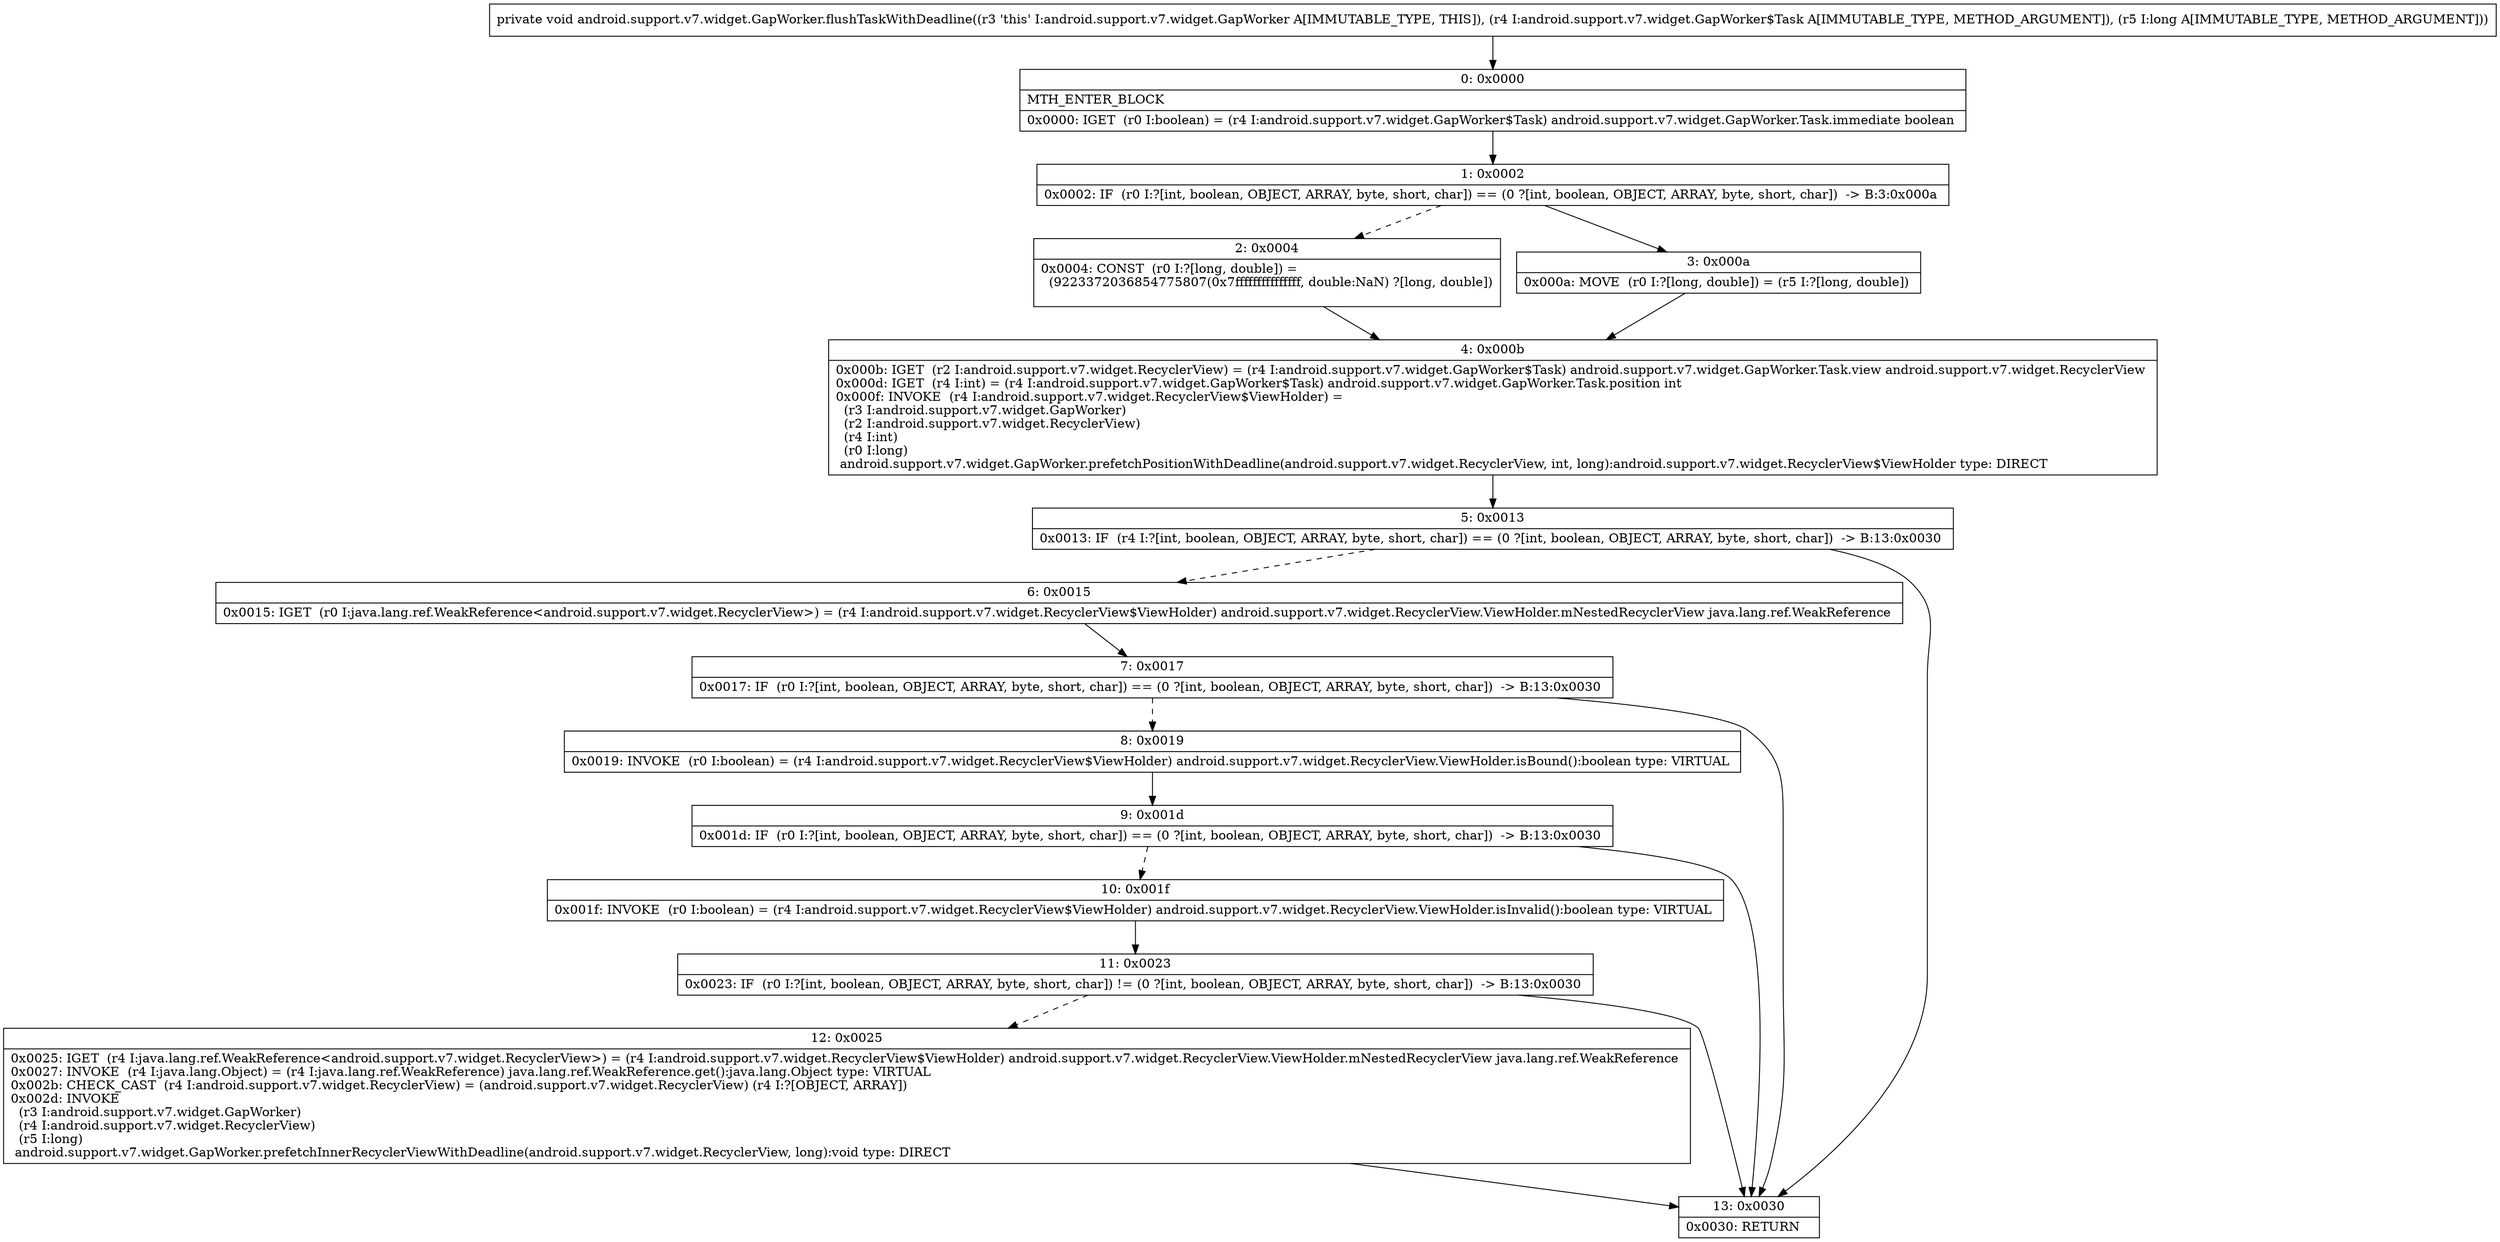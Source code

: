 digraph "CFG forandroid.support.v7.widget.GapWorker.flushTaskWithDeadline(Landroid\/support\/v7\/widget\/GapWorker$Task;J)V" {
Node_0 [shape=record,label="{0\:\ 0x0000|MTH_ENTER_BLOCK\l|0x0000: IGET  (r0 I:boolean) = (r4 I:android.support.v7.widget.GapWorker$Task) android.support.v7.widget.GapWorker.Task.immediate boolean \l}"];
Node_1 [shape=record,label="{1\:\ 0x0002|0x0002: IF  (r0 I:?[int, boolean, OBJECT, ARRAY, byte, short, char]) == (0 ?[int, boolean, OBJECT, ARRAY, byte, short, char])  \-\> B:3:0x000a \l}"];
Node_2 [shape=record,label="{2\:\ 0x0004|0x0004: CONST  (r0 I:?[long, double]) = \l  (9223372036854775807(0x7fffffffffffffff, double:NaN) ?[long, double])\l \l}"];
Node_3 [shape=record,label="{3\:\ 0x000a|0x000a: MOVE  (r0 I:?[long, double]) = (r5 I:?[long, double]) \l}"];
Node_4 [shape=record,label="{4\:\ 0x000b|0x000b: IGET  (r2 I:android.support.v7.widget.RecyclerView) = (r4 I:android.support.v7.widget.GapWorker$Task) android.support.v7.widget.GapWorker.Task.view android.support.v7.widget.RecyclerView \l0x000d: IGET  (r4 I:int) = (r4 I:android.support.v7.widget.GapWorker$Task) android.support.v7.widget.GapWorker.Task.position int \l0x000f: INVOKE  (r4 I:android.support.v7.widget.RecyclerView$ViewHolder) = \l  (r3 I:android.support.v7.widget.GapWorker)\l  (r2 I:android.support.v7.widget.RecyclerView)\l  (r4 I:int)\l  (r0 I:long)\l android.support.v7.widget.GapWorker.prefetchPositionWithDeadline(android.support.v7.widget.RecyclerView, int, long):android.support.v7.widget.RecyclerView$ViewHolder type: DIRECT \l}"];
Node_5 [shape=record,label="{5\:\ 0x0013|0x0013: IF  (r4 I:?[int, boolean, OBJECT, ARRAY, byte, short, char]) == (0 ?[int, boolean, OBJECT, ARRAY, byte, short, char])  \-\> B:13:0x0030 \l}"];
Node_6 [shape=record,label="{6\:\ 0x0015|0x0015: IGET  (r0 I:java.lang.ref.WeakReference\<android.support.v7.widget.RecyclerView\>) = (r4 I:android.support.v7.widget.RecyclerView$ViewHolder) android.support.v7.widget.RecyclerView.ViewHolder.mNestedRecyclerView java.lang.ref.WeakReference \l}"];
Node_7 [shape=record,label="{7\:\ 0x0017|0x0017: IF  (r0 I:?[int, boolean, OBJECT, ARRAY, byte, short, char]) == (0 ?[int, boolean, OBJECT, ARRAY, byte, short, char])  \-\> B:13:0x0030 \l}"];
Node_8 [shape=record,label="{8\:\ 0x0019|0x0019: INVOKE  (r0 I:boolean) = (r4 I:android.support.v7.widget.RecyclerView$ViewHolder) android.support.v7.widget.RecyclerView.ViewHolder.isBound():boolean type: VIRTUAL \l}"];
Node_9 [shape=record,label="{9\:\ 0x001d|0x001d: IF  (r0 I:?[int, boolean, OBJECT, ARRAY, byte, short, char]) == (0 ?[int, boolean, OBJECT, ARRAY, byte, short, char])  \-\> B:13:0x0030 \l}"];
Node_10 [shape=record,label="{10\:\ 0x001f|0x001f: INVOKE  (r0 I:boolean) = (r4 I:android.support.v7.widget.RecyclerView$ViewHolder) android.support.v7.widget.RecyclerView.ViewHolder.isInvalid():boolean type: VIRTUAL \l}"];
Node_11 [shape=record,label="{11\:\ 0x0023|0x0023: IF  (r0 I:?[int, boolean, OBJECT, ARRAY, byte, short, char]) != (0 ?[int, boolean, OBJECT, ARRAY, byte, short, char])  \-\> B:13:0x0030 \l}"];
Node_12 [shape=record,label="{12\:\ 0x0025|0x0025: IGET  (r4 I:java.lang.ref.WeakReference\<android.support.v7.widget.RecyclerView\>) = (r4 I:android.support.v7.widget.RecyclerView$ViewHolder) android.support.v7.widget.RecyclerView.ViewHolder.mNestedRecyclerView java.lang.ref.WeakReference \l0x0027: INVOKE  (r4 I:java.lang.Object) = (r4 I:java.lang.ref.WeakReference) java.lang.ref.WeakReference.get():java.lang.Object type: VIRTUAL \l0x002b: CHECK_CAST  (r4 I:android.support.v7.widget.RecyclerView) = (android.support.v7.widget.RecyclerView) (r4 I:?[OBJECT, ARRAY]) \l0x002d: INVOKE  \l  (r3 I:android.support.v7.widget.GapWorker)\l  (r4 I:android.support.v7.widget.RecyclerView)\l  (r5 I:long)\l android.support.v7.widget.GapWorker.prefetchInnerRecyclerViewWithDeadline(android.support.v7.widget.RecyclerView, long):void type: DIRECT \l}"];
Node_13 [shape=record,label="{13\:\ 0x0030|0x0030: RETURN   \l}"];
MethodNode[shape=record,label="{private void android.support.v7.widget.GapWorker.flushTaskWithDeadline((r3 'this' I:android.support.v7.widget.GapWorker A[IMMUTABLE_TYPE, THIS]), (r4 I:android.support.v7.widget.GapWorker$Task A[IMMUTABLE_TYPE, METHOD_ARGUMENT]), (r5 I:long A[IMMUTABLE_TYPE, METHOD_ARGUMENT])) }"];
MethodNode -> Node_0;
Node_0 -> Node_1;
Node_1 -> Node_2[style=dashed];
Node_1 -> Node_3;
Node_2 -> Node_4;
Node_3 -> Node_4;
Node_4 -> Node_5;
Node_5 -> Node_6[style=dashed];
Node_5 -> Node_13;
Node_6 -> Node_7;
Node_7 -> Node_8[style=dashed];
Node_7 -> Node_13;
Node_8 -> Node_9;
Node_9 -> Node_10[style=dashed];
Node_9 -> Node_13;
Node_10 -> Node_11;
Node_11 -> Node_12[style=dashed];
Node_11 -> Node_13;
Node_12 -> Node_13;
}

